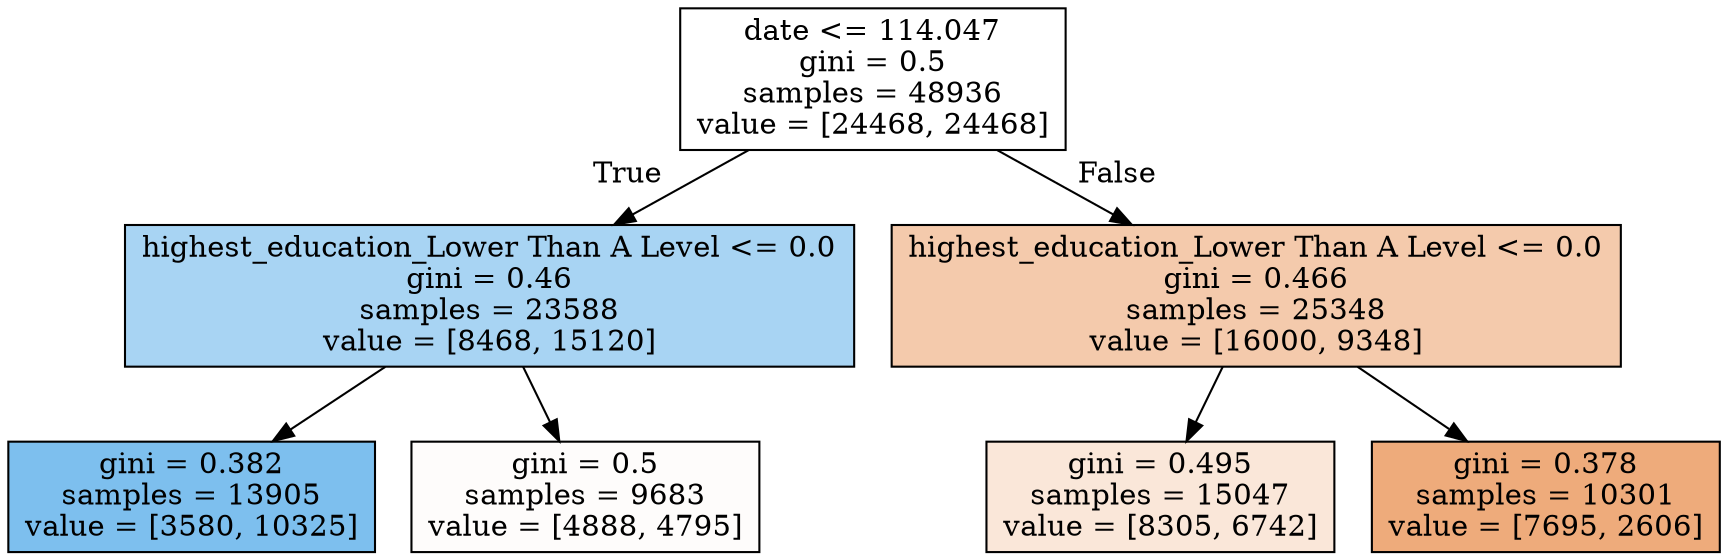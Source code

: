 digraph Tree {
node [shape=box, style="filled", color="black"] ;
0 [label="date <= 114.047\ngini = 0.5\nsamples = 48936\nvalue = [24468, 24468]", fillcolor="#e5813900"] ;
1 [label="highest_education_Lower Than A Level <= 0.0\ngini = 0.46\nsamples = 23588\nvalue = [8468, 15120]", fillcolor="#399de570"] ;
0 -> 1 [labeldistance=2.5, labelangle=45, headlabel="True"] ;
2 [label="gini = 0.382\nsamples = 13905\nvalue = [3580, 10325]", fillcolor="#399de5a7"] ;
1 -> 2 ;
3 [label="gini = 0.5\nsamples = 9683\nvalue = [4888, 4795]", fillcolor="#e5813905"] ;
1 -> 3 ;
4 [label="highest_education_Lower Than A Level <= 0.0\ngini = 0.466\nsamples = 25348\nvalue = [16000, 9348]", fillcolor="#e581396a"] ;
0 -> 4 [labeldistance=2.5, labelangle=-45, headlabel="False"] ;
5 [label="gini = 0.495\nsamples = 15047\nvalue = [8305, 6742]", fillcolor="#e5813930"] ;
4 -> 5 ;
6 [label="gini = 0.378\nsamples = 10301\nvalue = [7695, 2606]", fillcolor="#e58139a9"] ;
4 -> 6 ;
}